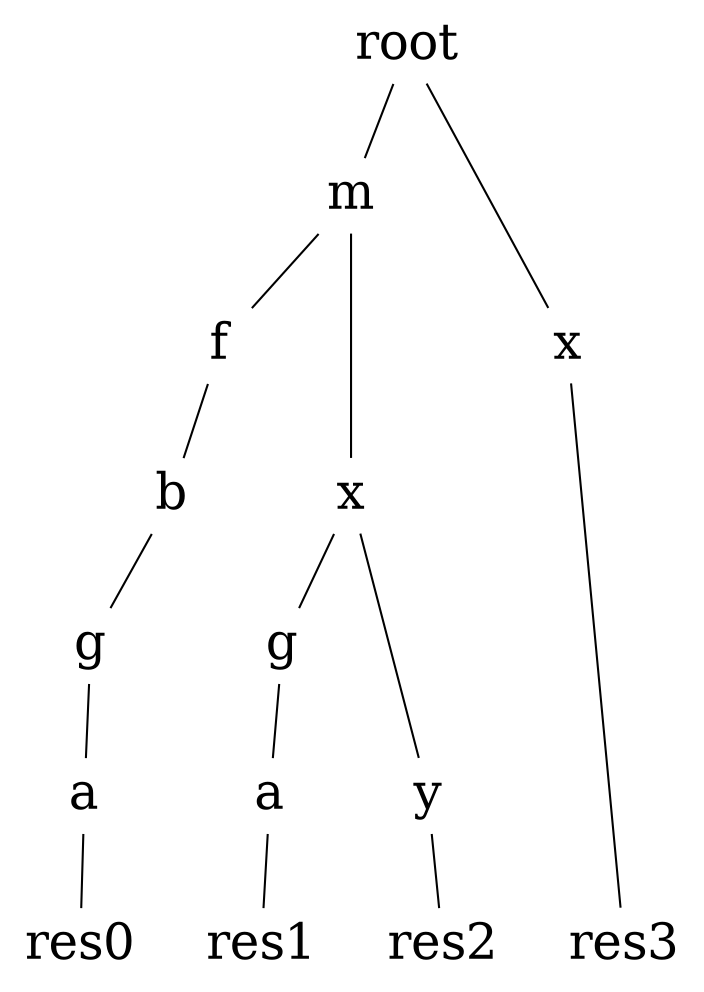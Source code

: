 graph {
  graph [resolution=128];
  node [shape=plaintext, fontsize=24];
  r  [label = "root"];
  a0 [label = "a"];
  a1 [label = "a"];
  b0 [label = "b"];
  f0 [label = "f"];
  g0 [label = "g"];
  g1 [label = "g"];
  m0 [label = "m"];
  x0 [label = "x"];
  x1 [label = "x"];
  y0 [label = "y"];
  { rank=same;
    res0 [label = "res0"];
    res1 [label = "res1"];
    res2 [label = "res2"];
    res3 [label = "res3"]; }
  r -- m0;
  r -- x0 -- res3;
  m0 -- f0 -- b0 -- g0 -- a0 -- res0;
  m0 -- x1;
  x1 -- g1 -- a1 -- res1;
  x1 -- y0 -- res2;
}
